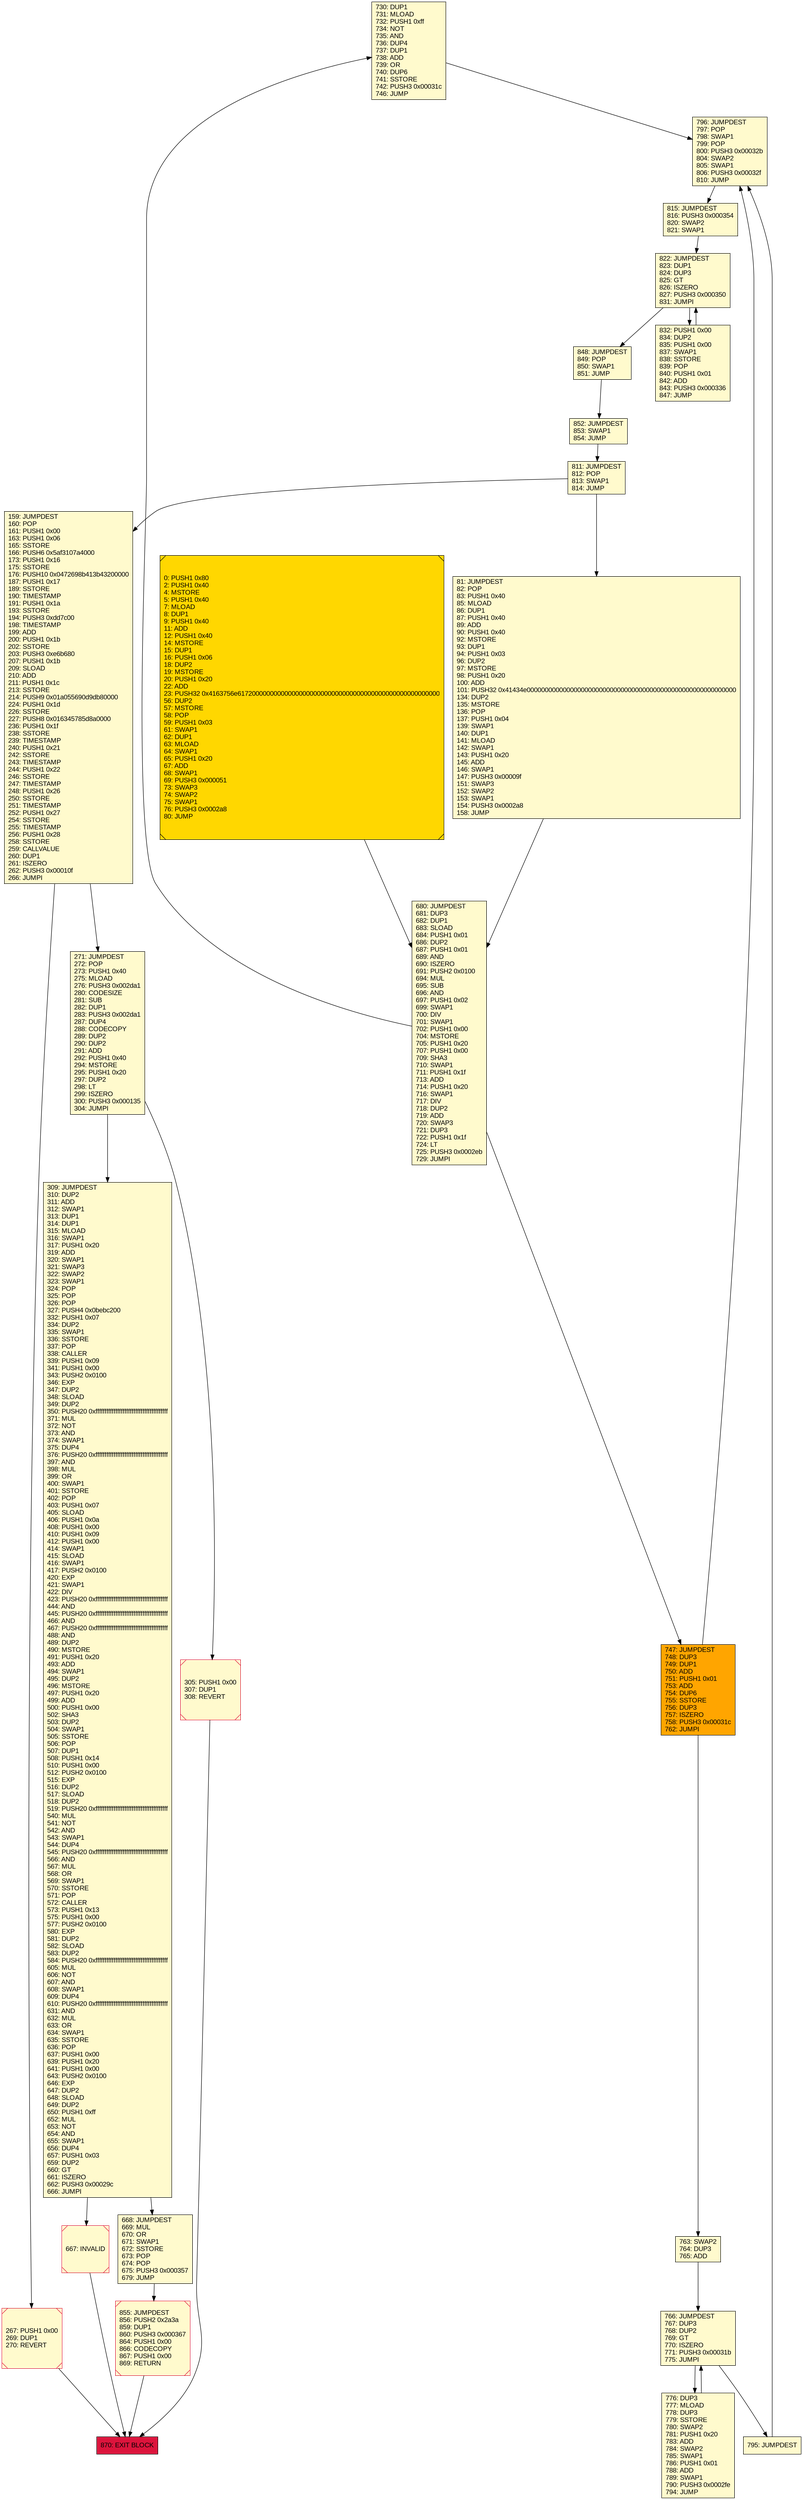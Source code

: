digraph G {
bgcolor=transparent rankdir=UD;
node [shape=box style=filled color=black fillcolor=white fontname=arial fontcolor=black];
730 [label="730: DUP1\l731: MLOAD\l732: PUSH1 0xff\l734: NOT\l735: AND\l736: DUP4\l737: DUP1\l738: ADD\l739: OR\l740: DUP6\l741: SSTORE\l742: PUSH3 0x00031c\l746: JUMP\l" fillcolor=lemonchiffon ];
848 [label="848: JUMPDEST\l849: POP\l850: SWAP1\l851: JUMP\l" fillcolor=lemonchiffon ];
271 [label="271: JUMPDEST\l272: POP\l273: PUSH1 0x40\l275: MLOAD\l276: PUSH3 0x002da1\l280: CODESIZE\l281: SUB\l282: DUP1\l283: PUSH3 0x002da1\l287: DUP4\l288: CODECOPY\l289: DUP2\l290: DUP2\l291: ADD\l292: PUSH1 0x40\l294: MSTORE\l295: PUSH1 0x20\l297: DUP2\l298: LT\l299: ISZERO\l300: PUSH3 0x000135\l304: JUMPI\l" fillcolor=lemonchiffon ];
0 [label="0: PUSH1 0x80\l2: PUSH1 0x40\l4: MSTORE\l5: PUSH1 0x40\l7: MLOAD\l8: DUP1\l9: PUSH1 0x40\l11: ADD\l12: PUSH1 0x40\l14: MSTORE\l15: DUP1\l16: PUSH1 0x06\l18: DUP2\l19: MSTORE\l20: PUSH1 0x20\l22: ADD\l23: PUSH32 0x4163756e61720000000000000000000000000000000000000000000000000000\l56: DUP2\l57: MSTORE\l58: POP\l59: PUSH1 0x03\l61: SWAP1\l62: DUP1\l63: MLOAD\l64: SWAP1\l65: PUSH1 0x20\l67: ADD\l68: SWAP1\l69: PUSH3 0x000051\l73: SWAP3\l74: SWAP2\l75: SWAP1\l76: PUSH3 0x0002a8\l80: JUMP\l" fillcolor=lemonchiffon shape=Msquare fillcolor=gold ];
747 [label="747: JUMPDEST\l748: DUP3\l749: DUP1\l750: ADD\l751: PUSH1 0x01\l753: ADD\l754: DUP6\l755: SSTORE\l756: DUP3\l757: ISZERO\l758: PUSH3 0x00031c\l762: JUMPI\l" fillcolor=orange ];
305 [label="305: PUSH1 0x00\l307: DUP1\l308: REVERT\l" fillcolor=lemonchiffon shape=Msquare color=crimson ];
309 [label="309: JUMPDEST\l310: DUP2\l311: ADD\l312: SWAP1\l313: DUP1\l314: DUP1\l315: MLOAD\l316: SWAP1\l317: PUSH1 0x20\l319: ADD\l320: SWAP1\l321: SWAP3\l322: SWAP2\l323: SWAP1\l324: POP\l325: POP\l326: POP\l327: PUSH4 0x0bebc200\l332: PUSH1 0x07\l334: DUP2\l335: SWAP1\l336: SSTORE\l337: POP\l338: CALLER\l339: PUSH1 0x09\l341: PUSH1 0x00\l343: PUSH2 0x0100\l346: EXP\l347: DUP2\l348: SLOAD\l349: DUP2\l350: PUSH20 0xffffffffffffffffffffffffffffffffffffffff\l371: MUL\l372: NOT\l373: AND\l374: SWAP1\l375: DUP4\l376: PUSH20 0xffffffffffffffffffffffffffffffffffffffff\l397: AND\l398: MUL\l399: OR\l400: SWAP1\l401: SSTORE\l402: POP\l403: PUSH1 0x07\l405: SLOAD\l406: PUSH1 0x0a\l408: PUSH1 0x00\l410: PUSH1 0x09\l412: PUSH1 0x00\l414: SWAP1\l415: SLOAD\l416: SWAP1\l417: PUSH2 0x0100\l420: EXP\l421: SWAP1\l422: DIV\l423: PUSH20 0xffffffffffffffffffffffffffffffffffffffff\l444: AND\l445: PUSH20 0xffffffffffffffffffffffffffffffffffffffff\l466: AND\l467: PUSH20 0xffffffffffffffffffffffffffffffffffffffff\l488: AND\l489: DUP2\l490: MSTORE\l491: PUSH1 0x20\l493: ADD\l494: SWAP1\l495: DUP2\l496: MSTORE\l497: PUSH1 0x20\l499: ADD\l500: PUSH1 0x00\l502: SHA3\l503: DUP2\l504: SWAP1\l505: SSTORE\l506: POP\l507: DUP1\l508: PUSH1 0x14\l510: PUSH1 0x00\l512: PUSH2 0x0100\l515: EXP\l516: DUP2\l517: SLOAD\l518: DUP2\l519: PUSH20 0xffffffffffffffffffffffffffffffffffffffff\l540: MUL\l541: NOT\l542: AND\l543: SWAP1\l544: DUP4\l545: PUSH20 0xffffffffffffffffffffffffffffffffffffffff\l566: AND\l567: MUL\l568: OR\l569: SWAP1\l570: SSTORE\l571: POP\l572: CALLER\l573: PUSH1 0x13\l575: PUSH1 0x00\l577: PUSH2 0x0100\l580: EXP\l581: DUP2\l582: SLOAD\l583: DUP2\l584: PUSH20 0xffffffffffffffffffffffffffffffffffffffff\l605: MUL\l606: NOT\l607: AND\l608: SWAP1\l609: DUP4\l610: PUSH20 0xffffffffffffffffffffffffffffffffffffffff\l631: AND\l632: MUL\l633: OR\l634: SWAP1\l635: SSTORE\l636: POP\l637: PUSH1 0x00\l639: PUSH1 0x20\l641: PUSH1 0x00\l643: PUSH2 0x0100\l646: EXP\l647: DUP2\l648: SLOAD\l649: DUP2\l650: PUSH1 0xff\l652: MUL\l653: NOT\l654: AND\l655: SWAP1\l656: DUP4\l657: PUSH1 0x03\l659: DUP2\l660: GT\l661: ISZERO\l662: PUSH3 0x00029c\l666: JUMPI\l" fillcolor=lemonchiffon ];
795 [label="795: JUMPDEST\l" fillcolor=lemonchiffon ];
832 [label="832: PUSH1 0x00\l834: DUP2\l835: PUSH1 0x00\l837: SWAP1\l838: SSTORE\l839: POP\l840: PUSH1 0x01\l842: ADD\l843: PUSH3 0x000336\l847: JUMP\l" fillcolor=lemonchiffon ];
776 [label="776: DUP3\l777: MLOAD\l778: DUP3\l779: SSTORE\l780: SWAP2\l781: PUSH1 0x20\l783: ADD\l784: SWAP2\l785: SWAP1\l786: PUSH1 0x01\l788: ADD\l789: SWAP1\l790: PUSH3 0x0002fe\l794: JUMP\l" fillcolor=lemonchiffon ];
159 [label="159: JUMPDEST\l160: POP\l161: PUSH1 0x00\l163: PUSH1 0x06\l165: SSTORE\l166: PUSH6 0x5af3107a4000\l173: PUSH1 0x16\l175: SSTORE\l176: PUSH10 0x0472698b413b43200000\l187: PUSH1 0x17\l189: SSTORE\l190: TIMESTAMP\l191: PUSH1 0x1a\l193: SSTORE\l194: PUSH3 0xdd7c00\l198: TIMESTAMP\l199: ADD\l200: PUSH1 0x1b\l202: SSTORE\l203: PUSH3 0xe6b680\l207: PUSH1 0x1b\l209: SLOAD\l210: ADD\l211: PUSH1 0x1c\l213: SSTORE\l214: PUSH9 0x01a055690d9db80000\l224: PUSH1 0x1d\l226: SSTORE\l227: PUSH8 0x016345785d8a0000\l236: PUSH1 0x1f\l238: SSTORE\l239: TIMESTAMP\l240: PUSH1 0x21\l242: SSTORE\l243: TIMESTAMP\l244: PUSH1 0x22\l246: SSTORE\l247: TIMESTAMP\l248: PUSH1 0x26\l250: SSTORE\l251: TIMESTAMP\l252: PUSH1 0x27\l254: SSTORE\l255: TIMESTAMP\l256: PUSH1 0x28\l258: SSTORE\l259: CALLVALUE\l260: DUP1\l261: ISZERO\l262: PUSH3 0x00010f\l266: JUMPI\l" fillcolor=lemonchiffon ];
766 [label="766: JUMPDEST\l767: DUP3\l768: DUP2\l769: GT\l770: ISZERO\l771: PUSH3 0x00031b\l775: JUMPI\l" fillcolor=lemonchiffon ];
852 [label="852: JUMPDEST\l853: SWAP1\l854: JUMP\l" fillcolor=lemonchiffon ];
667 [label="667: INVALID\l" fillcolor=lemonchiffon shape=Msquare color=crimson ];
870 [label="870: EXIT BLOCK\l" fillcolor=crimson ];
680 [label="680: JUMPDEST\l681: DUP3\l682: DUP1\l683: SLOAD\l684: PUSH1 0x01\l686: DUP2\l687: PUSH1 0x01\l689: AND\l690: ISZERO\l691: PUSH2 0x0100\l694: MUL\l695: SUB\l696: AND\l697: PUSH1 0x02\l699: SWAP1\l700: DIV\l701: SWAP1\l702: PUSH1 0x00\l704: MSTORE\l705: PUSH1 0x20\l707: PUSH1 0x00\l709: SHA3\l710: SWAP1\l711: PUSH1 0x1f\l713: ADD\l714: PUSH1 0x20\l716: SWAP1\l717: DIV\l718: DUP2\l719: ADD\l720: SWAP3\l721: DUP3\l722: PUSH1 0x1f\l724: LT\l725: PUSH3 0x0002eb\l729: JUMPI\l" fillcolor=lemonchiffon ];
267 [label="267: PUSH1 0x00\l269: DUP1\l270: REVERT\l" fillcolor=lemonchiffon shape=Msquare color=crimson ];
81 [label="81: JUMPDEST\l82: POP\l83: PUSH1 0x40\l85: MLOAD\l86: DUP1\l87: PUSH1 0x40\l89: ADD\l90: PUSH1 0x40\l92: MSTORE\l93: DUP1\l94: PUSH1 0x03\l96: DUP2\l97: MSTORE\l98: PUSH1 0x20\l100: ADD\l101: PUSH32 0x41434e0000000000000000000000000000000000000000000000000000000000\l134: DUP2\l135: MSTORE\l136: POP\l137: PUSH1 0x04\l139: SWAP1\l140: DUP1\l141: MLOAD\l142: SWAP1\l143: PUSH1 0x20\l145: ADD\l146: SWAP1\l147: PUSH3 0x00009f\l151: SWAP3\l152: SWAP2\l153: SWAP1\l154: PUSH3 0x0002a8\l158: JUMP\l" fillcolor=lemonchiffon ];
796 [label="796: JUMPDEST\l797: POP\l798: SWAP1\l799: POP\l800: PUSH3 0x00032b\l804: SWAP2\l805: SWAP1\l806: PUSH3 0x00032f\l810: JUMP\l" fillcolor=lemonchiffon ];
668 [label="668: JUMPDEST\l669: MUL\l670: OR\l671: SWAP1\l672: SSTORE\l673: POP\l674: POP\l675: PUSH3 0x000357\l679: JUMP\l" fillcolor=lemonchiffon ];
763 [label="763: SWAP2\l764: DUP3\l765: ADD\l" fillcolor=lemonchiffon ];
822 [label="822: JUMPDEST\l823: DUP1\l824: DUP3\l825: GT\l826: ISZERO\l827: PUSH3 0x000350\l831: JUMPI\l" fillcolor=lemonchiffon ];
855 [label="855: JUMPDEST\l856: PUSH2 0x2a3a\l859: DUP1\l860: PUSH3 0x000367\l864: PUSH1 0x00\l866: CODECOPY\l867: PUSH1 0x00\l869: RETURN\l" fillcolor=lemonchiffon shape=Msquare color=crimson ];
815 [label="815: JUMPDEST\l816: PUSH3 0x000354\l820: SWAP2\l821: SWAP1\l" fillcolor=lemonchiffon ];
811 [label="811: JUMPDEST\l812: POP\l813: SWAP1\l814: JUMP\l" fillcolor=lemonchiffon ];
668 -> 855;
667 -> 870;
815 -> 822;
81 -> 680;
159 -> 267;
796 -> 815;
267 -> 870;
271 -> 305;
271 -> 309;
811 -> 81;
763 -> 766;
811 -> 159;
852 -> 811;
855 -> 870;
0 -> 680;
848 -> 852;
159 -> 271;
680 -> 747;
795 -> 796;
680 -> 730;
309 -> 668;
822 -> 832;
832 -> 822;
309 -> 667;
730 -> 796;
747 -> 763;
305 -> 870;
766 -> 795;
822 -> 848;
747 -> 796;
766 -> 776;
776 -> 766;
}